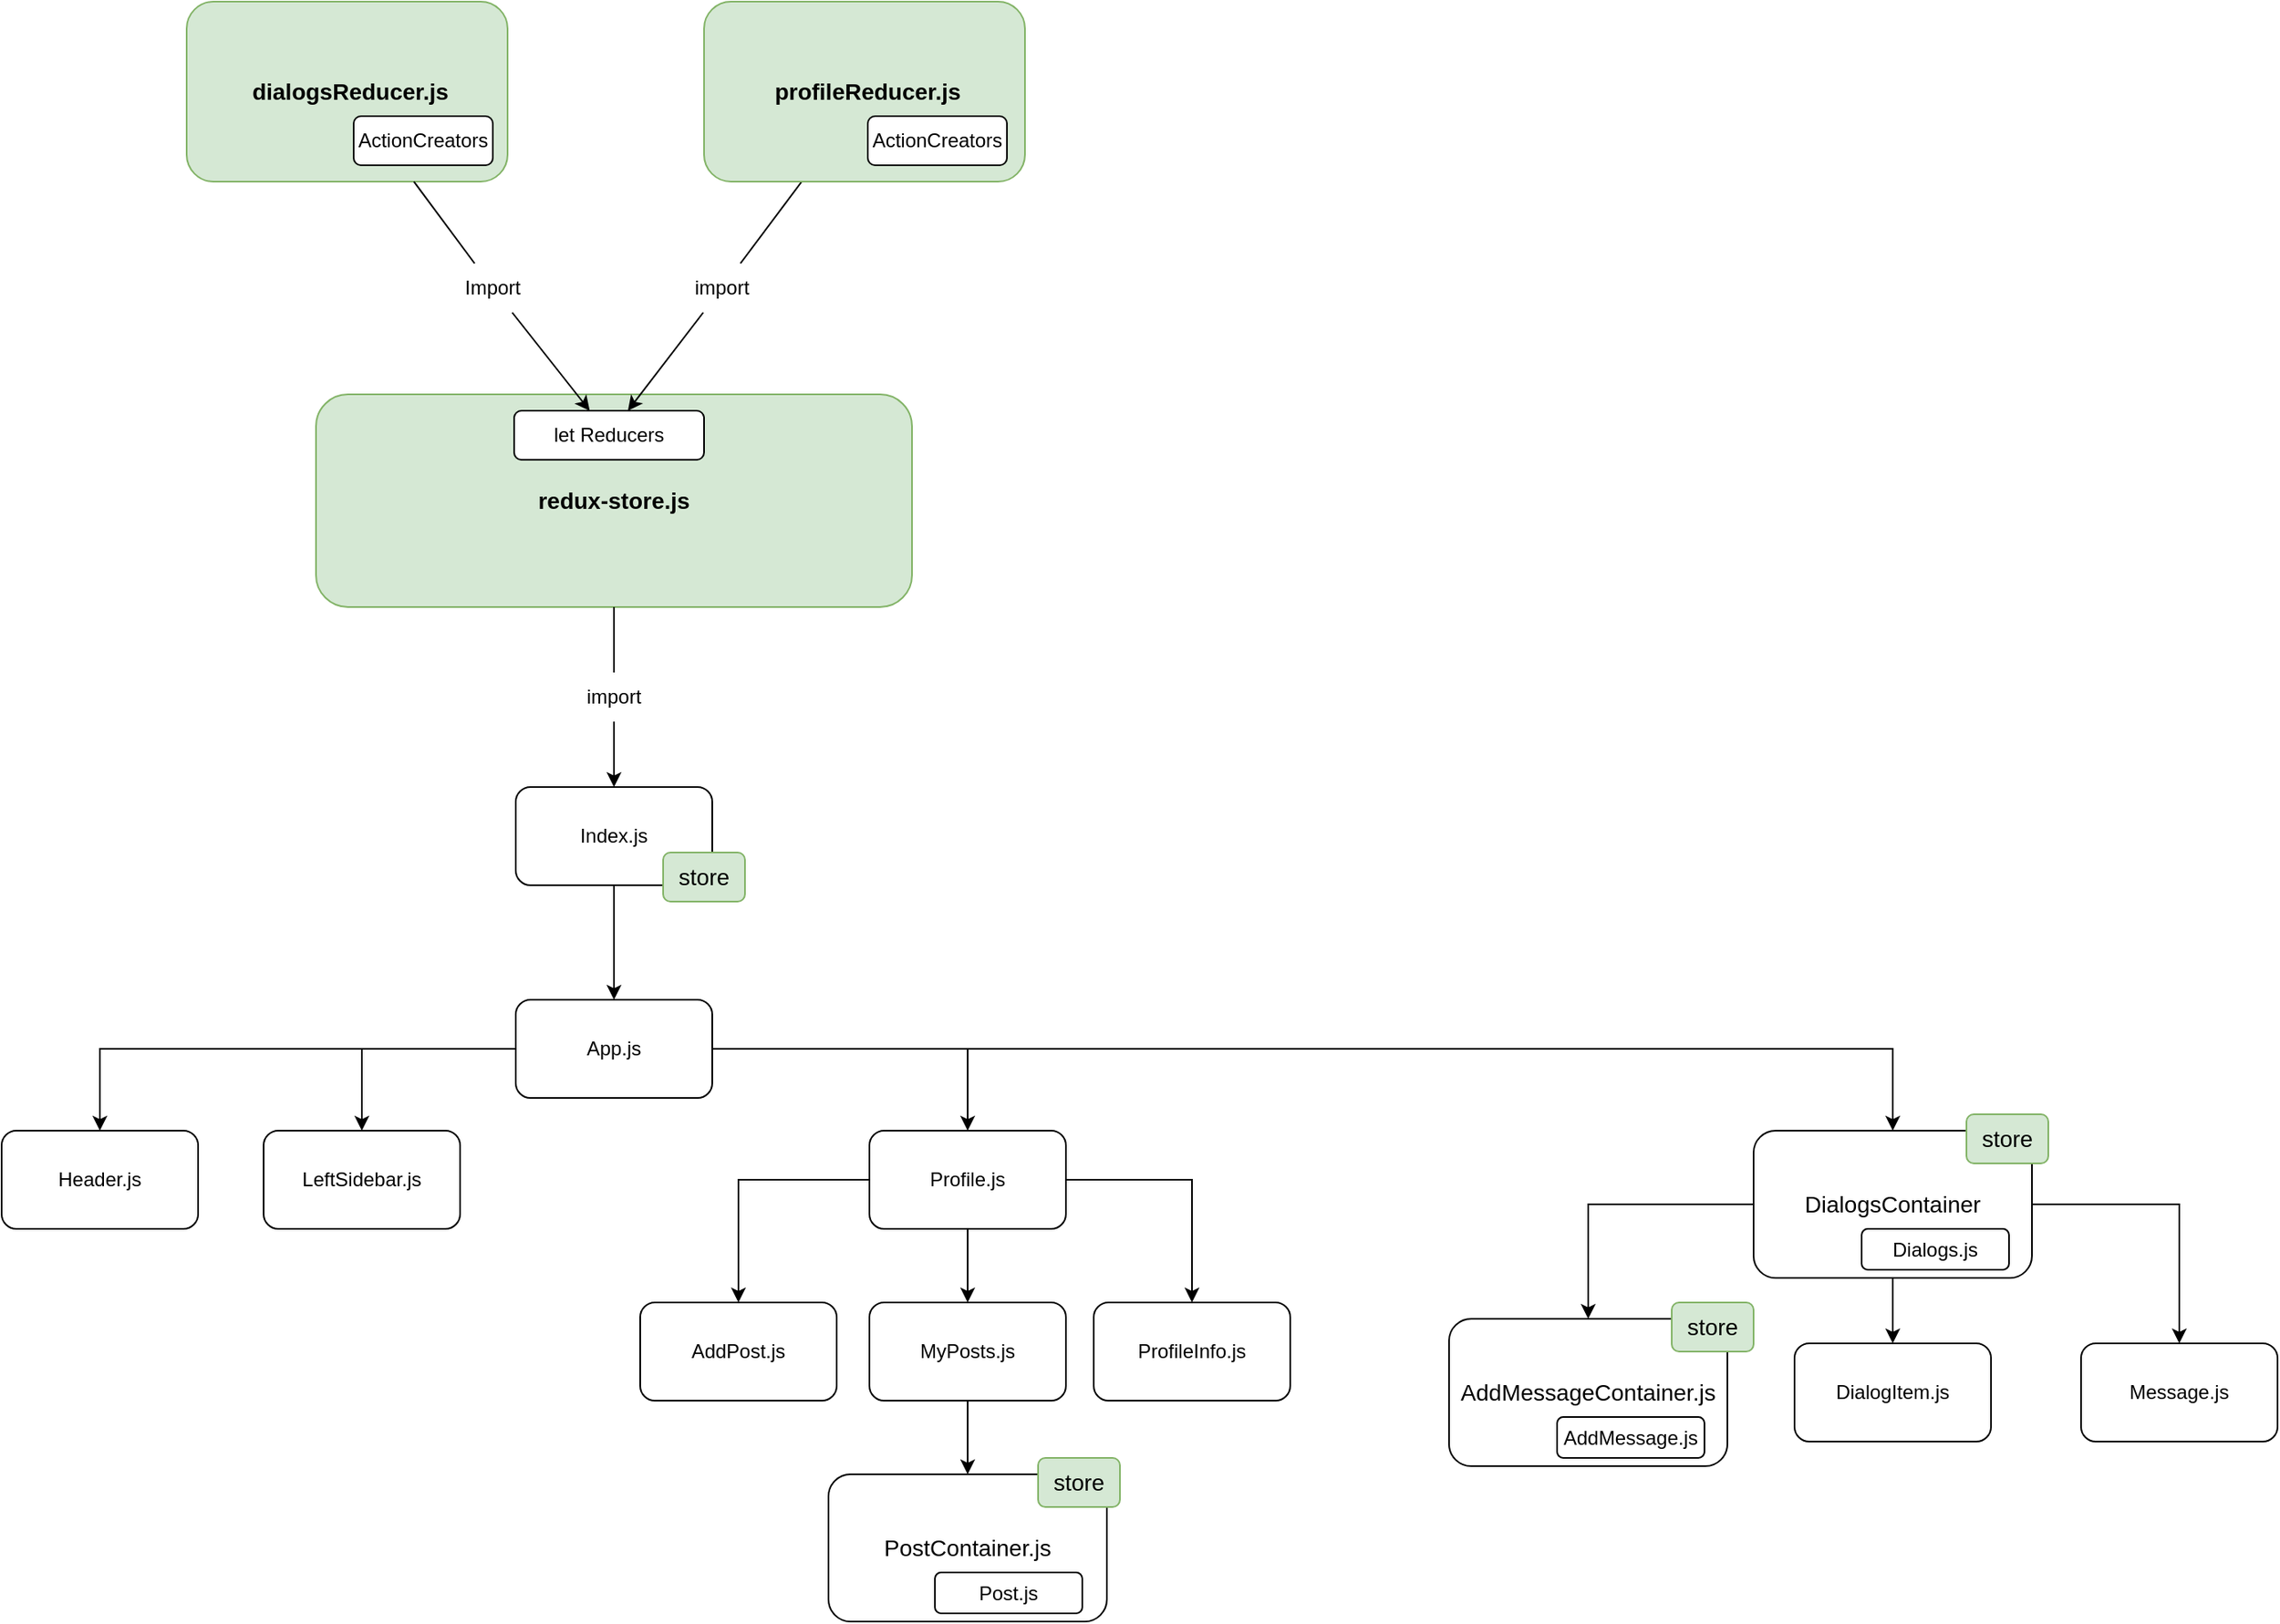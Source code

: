<mxfile version="20.5.2" type="github">
  <diagram id="xHOimHG9-8J5mxC2XHgx" name="Страница 1">
    <mxGraphModel dx="1038" dy="1716" grid="1" gridSize="10" guides="1" tooltips="1" connect="1" arrows="1" fold="1" page="1" pageScale="1" pageWidth="827" pageHeight="1169" math="0" shadow="0">
      <root>
        <mxCell id="0" />
        <mxCell id="1" parent="0" />
        <mxCell id="sAyqPYQirj0qYZEG7BjC-1" style="edgeStyle=orthogonalEdgeStyle;rounded=0;orthogonalLoop=1;jettySize=auto;html=1;" parent="1" source="sAyqPYQirj0qYZEG7BjC-2" target="sAyqPYQirj0qYZEG7BjC-7" edge="1">
          <mxGeometry relative="1" as="geometry" />
        </mxCell>
        <mxCell id="sAyqPYQirj0qYZEG7BjC-2" value="Index.js" style="rounded=1;whiteSpace=wrap;html=1;" parent="1" vertex="1">
          <mxGeometry x="914" y="310" width="120" height="60" as="geometry" />
        </mxCell>
        <mxCell id="sAyqPYQirj0qYZEG7BjC-3" style="edgeStyle=orthogonalEdgeStyle;rounded=0;orthogonalLoop=1;jettySize=auto;html=1;entryX=0.5;entryY=0;entryDx=0;entryDy=0;" parent="1" source="sAyqPYQirj0qYZEG7BjC-7" target="sAyqPYQirj0qYZEG7BjC-9" edge="1">
          <mxGeometry relative="1" as="geometry" />
        </mxCell>
        <mxCell id="sAyqPYQirj0qYZEG7BjC-4" style="edgeStyle=orthogonalEdgeStyle;rounded=0;orthogonalLoop=1;jettySize=auto;html=1;" parent="1" source="sAyqPYQirj0qYZEG7BjC-7" target="sAyqPYQirj0qYZEG7BjC-8" edge="1">
          <mxGeometry relative="1" as="geometry" />
        </mxCell>
        <mxCell id="sAyqPYQirj0qYZEG7BjC-5" style="edgeStyle=orthogonalEdgeStyle;rounded=0;orthogonalLoop=1;jettySize=auto;html=1;entryX=0.5;entryY=0;entryDx=0;entryDy=0;" parent="1" source="sAyqPYQirj0qYZEG7BjC-7" target="sAyqPYQirj0qYZEG7BjC-13" edge="1">
          <mxGeometry relative="1" as="geometry" />
        </mxCell>
        <mxCell id="sAyqPYQirj0qYZEG7BjC-6" style="edgeStyle=orthogonalEdgeStyle;rounded=0;orthogonalLoop=1;jettySize=auto;html=1;" parent="1" source="sAyqPYQirj0qYZEG7BjC-7" target="rBJcAgR5XujiQQtMeJxf-5" edge="1">
          <mxGeometry relative="1" as="geometry">
            <mxPoint x="1765" y="520" as="targetPoint" />
          </mxGeometry>
        </mxCell>
        <mxCell id="sAyqPYQirj0qYZEG7BjC-7" value="App.js" style="rounded=1;whiteSpace=wrap;html=1;" parent="1" vertex="1">
          <mxGeometry x="914" y="440" width="120" height="60" as="geometry" />
        </mxCell>
        <mxCell id="sAyqPYQirj0qYZEG7BjC-8" value="Header.js" style="rounded=1;whiteSpace=wrap;html=1;" parent="1" vertex="1">
          <mxGeometry x="600" y="520" width="120" height="60" as="geometry" />
        </mxCell>
        <mxCell id="sAyqPYQirj0qYZEG7BjC-9" value="LeftSidebar.js" style="rounded=1;whiteSpace=wrap;html=1;" parent="1" vertex="1">
          <mxGeometry x="760" y="520" width="120" height="60" as="geometry" />
        </mxCell>
        <mxCell id="sAyqPYQirj0qYZEG7BjC-10" style="edgeStyle=orthogonalEdgeStyle;rounded=0;orthogonalLoop=1;jettySize=auto;html=1;" parent="1" source="sAyqPYQirj0qYZEG7BjC-13" target="sAyqPYQirj0qYZEG7BjC-21" edge="1">
          <mxGeometry relative="1" as="geometry" />
        </mxCell>
        <mxCell id="sAyqPYQirj0qYZEG7BjC-11" style="edgeStyle=orthogonalEdgeStyle;rounded=0;orthogonalLoop=1;jettySize=auto;html=1;" parent="1" source="sAyqPYQirj0qYZEG7BjC-13" target="sAyqPYQirj0qYZEG7BjC-23" edge="1">
          <mxGeometry relative="1" as="geometry" />
        </mxCell>
        <mxCell id="sAyqPYQirj0qYZEG7BjC-12" style="edgeStyle=orthogonalEdgeStyle;rounded=0;orthogonalLoop=1;jettySize=auto;html=1;" parent="1" source="sAyqPYQirj0qYZEG7BjC-13" target="sAyqPYQirj0qYZEG7BjC-24" edge="1">
          <mxGeometry relative="1" as="geometry" />
        </mxCell>
        <mxCell id="sAyqPYQirj0qYZEG7BjC-13" value="Profile.js" style="rounded=1;whiteSpace=wrap;html=1;" parent="1" vertex="1">
          <mxGeometry x="1130" y="520" width="120" height="60" as="geometry" />
        </mxCell>
        <mxCell id="sAyqPYQirj0qYZEG7BjC-15" style="edgeStyle=orthogonalEdgeStyle;rounded=0;orthogonalLoop=1;jettySize=auto;html=1;" parent="1" source="rBJcAgR5XujiQQtMeJxf-5" target="sAyqPYQirj0qYZEG7BjC-19" edge="1">
          <mxGeometry relative="1" as="geometry">
            <mxPoint x="1765" y="610" as="sourcePoint" />
          </mxGeometry>
        </mxCell>
        <mxCell id="sAyqPYQirj0qYZEG7BjC-16" style="edgeStyle=orthogonalEdgeStyle;rounded=0;orthogonalLoop=1;jettySize=auto;html=1;" parent="1" source="rBJcAgR5XujiQQtMeJxf-5" target="sAyqPYQirj0qYZEG7BjC-20" edge="1">
          <mxGeometry relative="1" as="geometry">
            <mxPoint x="1850" y="565.0" as="sourcePoint" />
          </mxGeometry>
        </mxCell>
        <mxCell id="sAyqPYQirj0qYZEG7BjC-19" value="DialogItem.js" style="rounded=1;whiteSpace=wrap;html=1;" parent="1" vertex="1">
          <mxGeometry x="1695" y="650" width="120" height="60" as="geometry" />
        </mxCell>
        <mxCell id="sAyqPYQirj0qYZEG7BjC-20" value="Message.js" style="rounded=1;whiteSpace=wrap;html=1;" parent="1" vertex="1">
          <mxGeometry x="1870" y="650" width="120" height="60" as="geometry" />
        </mxCell>
        <mxCell id="sAyqPYQirj0qYZEG7BjC-21" value="AddPost.js" style="rounded=1;whiteSpace=wrap;html=1;" parent="1" vertex="1">
          <mxGeometry x="990" y="625" width="120" height="60" as="geometry" />
        </mxCell>
        <mxCell id="sAyqPYQirj0qYZEG7BjC-22" style="edgeStyle=orthogonalEdgeStyle;rounded=0;orthogonalLoop=1;jettySize=auto;html=1;" parent="1" source="sAyqPYQirj0qYZEG7BjC-23" target="uf1OYMd4jkEng7_knEpv-1" edge="1">
          <mxGeometry relative="1" as="geometry">
            <mxPoint x="1190" y="710" as="targetPoint" />
          </mxGeometry>
        </mxCell>
        <mxCell id="sAyqPYQirj0qYZEG7BjC-23" value="MyPosts.js" style="rounded=1;whiteSpace=wrap;html=1;" parent="1" vertex="1">
          <mxGeometry x="1130" y="625" width="120" height="60" as="geometry" />
        </mxCell>
        <mxCell id="sAyqPYQirj0qYZEG7BjC-24" value="ProfileInfo.js" style="rounded=1;whiteSpace=wrap;html=1;" parent="1" vertex="1">
          <mxGeometry x="1267" y="625" width="120" height="60" as="geometry" />
        </mxCell>
        <mxCell id="sAyqPYQirj0qYZEG7BjC-34" value="" style="endArrow=none;html=1;rounded=0;" parent="1" target="sAyqPYQirj0qYZEG7BjC-33" edge="1">
          <mxGeometry width="50" height="50" relative="1" as="geometry">
            <mxPoint x="1088.636" y="-60" as="sourcePoint" />
            <mxPoint x="970.1" y="20" as="targetPoint" />
          </mxGeometry>
        </mxCell>
        <mxCell id="sAyqPYQirj0qYZEG7BjC-35" value="Import" style="text;html=1;strokeColor=none;fillColor=none;align=center;verticalAlign=middle;whiteSpace=wrap;rounded=0;" parent="1" vertex="1">
          <mxGeometry x="870" y="-10" width="60" height="30" as="geometry" />
        </mxCell>
        <mxCell id="sAyqPYQirj0qYZEG7BjC-38" value="" style="rounded=1;whiteSpace=wrap;html=1;fillColor=#d5e8d4;strokeColor=#82b366;" parent="1" vertex="1">
          <mxGeometry x="792" y="70" width="364" height="130" as="geometry" />
        </mxCell>
        <mxCell id="sAyqPYQirj0qYZEG7BjC-28" value="" style="rounded=1;whiteSpace=wrap;html=1;fillColor=#d5e8d4;strokeColor=#82b366;" parent="1" vertex="1">
          <mxGeometry x="713" y="-170" width="196" height="110" as="geometry" />
        </mxCell>
        <mxCell id="sAyqPYQirj0qYZEG7BjC-36" value="" style="endArrow=none;html=1;rounded=0;" parent="1" source="sAyqPYQirj0qYZEG7BjC-28" target="sAyqPYQirj0qYZEG7BjC-35" edge="1">
          <mxGeometry width="50" height="50" relative="1" as="geometry">
            <mxPoint x="819.5" y="-40" as="sourcePoint" />
            <mxPoint x="894.5" y="20" as="targetPoint" />
          </mxGeometry>
        </mxCell>
        <mxCell id="sAyqPYQirj0qYZEG7BjC-27" value="let Reducers" style="rounded=1;whiteSpace=wrap;html=1;" parent="1" vertex="1">
          <mxGeometry x="913" y="80" width="116" height="30" as="geometry" />
        </mxCell>
        <mxCell id="sAyqPYQirj0qYZEG7BjC-31" value="" style="endArrow=classic;html=1;rounded=0;startArrow=none;" parent="1" source="sAyqPYQirj0qYZEG7BjC-35" target="sAyqPYQirj0qYZEG7BjC-27" edge="1">
          <mxGeometry width="50" height="50" relative="1" as="geometry">
            <mxPoint x="621.429" y="30" as="sourcePoint" />
            <mxPoint x="666" y="40" as="targetPoint" />
          </mxGeometry>
        </mxCell>
        <mxCell id="sAyqPYQirj0qYZEG7BjC-32" value="" style="endArrow=classic;html=1;rounded=0;startArrow=none;" parent="1" source="sAyqPYQirj0qYZEG7BjC-33" target="sAyqPYQirj0qYZEG7BjC-27" edge="1">
          <mxGeometry width="50" height="50" relative="1" as="geometry">
            <mxPoint x="726" y="200" as="sourcePoint" />
            <mxPoint x="776" y="150" as="targetPoint" />
          </mxGeometry>
        </mxCell>
        <mxCell id="sAyqPYQirj0qYZEG7BjC-33" value="import" style="text;html=1;strokeColor=none;fillColor=none;align=center;verticalAlign=middle;whiteSpace=wrap;rounded=0;" parent="1" vertex="1">
          <mxGeometry x="1010" y="-10" width="60" height="30" as="geometry" />
        </mxCell>
        <mxCell id="sAyqPYQirj0qYZEG7BjC-39" value="&lt;b style=&quot;font-size: 14px;&quot;&gt;redux-store.js&lt;/b&gt;" style="text;html=1;strokeColor=none;fillColor=none;align=center;verticalAlign=middle;whiteSpace=wrap;rounded=0;fontSize=14;" parent="1" vertex="1">
          <mxGeometry x="919" y="110" width="110" height="50" as="geometry" />
        </mxCell>
        <mxCell id="sAyqPYQirj0qYZEG7BjC-40" value="" style="endArrow=classic;html=1;rounded=0;startArrow=none;" parent="1" source="sAyqPYQirj0qYZEG7BjC-41" target="sAyqPYQirj0qYZEG7BjC-2" edge="1">
          <mxGeometry width="50" height="50" relative="1" as="geometry">
            <mxPoint x="990" y="280" as="sourcePoint" />
            <mxPoint x="1040" y="230" as="targetPoint" />
          </mxGeometry>
        </mxCell>
        <mxCell id="sAyqPYQirj0qYZEG7BjC-41" value="import" style="text;html=1;strokeColor=none;fillColor=none;align=center;verticalAlign=middle;whiteSpace=wrap;rounded=0;" parent="1" vertex="1">
          <mxGeometry x="944" y="240" width="60" height="30" as="geometry" />
        </mxCell>
        <mxCell id="sAyqPYQirj0qYZEG7BjC-42" value="" style="endArrow=none;html=1;rounded=0;" parent="1" source="sAyqPYQirj0qYZEG7BjC-38" target="sAyqPYQirj0qYZEG7BjC-41" edge="1">
          <mxGeometry width="50" height="50" relative="1" as="geometry">
            <mxPoint x="974" y="200" as="sourcePoint" />
            <mxPoint x="974" y="360" as="targetPoint" />
          </mxGeometry>
        </mxCell>
        <mxCell id="vrfLw-TPzT8Bq3_9cUj2-1" value="&lt;b style=&quot;font-size: 14px;&quot;&gt;dialogsReducer.js&lt;/b&gt;" style="text;html=1;strokeColor=none;fillColor=none;align=center;verticalAlign=middle;whiteSpace=wrap;rounded=0;fontSize=14;" parent="1" vertex="1">
          <mxGeometry x="713" y="-130" width="200" height="30" as="geometry" />
        </mxCell>
        <mxCell id="vrfLw-TPzT8Bq3_9cUj2-2" value="ActionCreators" style="rounded=1;whiteSpace=wrap;html=1;" parent="1" vertex="1">
          <mxGeometry x="815" y="-100" width="85" height="30" as="geometry" />
        </mxCell>
        <mxCell id="vrfLw-TPzT8Bq3_9cUj2-5" value="" style="rounded=1;whiteSpace=wrap;html=1;fillColor=#d5e8d4;strokeColor=#82b366;" parent="1" vertex="1">
          <mxGeometry x="1029" y="-170" width="196" height="110" as="geometry" />
        </mxCell>
        <mxCell id="vrfLw-TPzT8Bq3_9cUj2-6" value="&lt;b style=&quot;font-size: 14px;&quot;&gt;profileReducer.js&lt;/b&gt;" style="text;html=1;strokeColor=none;fillColor=none;align=center;verticalAlign=middle;whiteSpace=wrap;rounded=0;fontSize=14;" parent="1" vertex="1">
          <mxGeometry x="1029" y="-130" width="200" height="30" as="geometry" />
        </mxCell>
        <mxCell id="vrfLw-TPzT8Bq3_9cUj2-7" value="ActionCreators" style="rounded=1;whiteSpace=wrap;html=1;" parent="1" vertex="1">
          <mxGeometry x="1129" y="-100" width="85" height="30" as="geometry" />
        </mxCell>
        <mxCell id="k0oIQ6cGJ1n6Gq89hYQ1-1" value="store" style="rounded=1;whiteSpace=wrap;html=1;fontSize=14;fillColor=#d5e8d4;strokeColor=#82b366;" parent="1" vertex="1">
          <mxGeometry x="1004" y="350" width="50" height="30" as="geometry" />
        </mxCell>
        <mxCell id="k0oIQ6cGJ1n6Gq89hYQ1-2" value="AddMessageContainer.js" style="rounded=1;whiteSpace=wrap;html=1;fontSize=14;" parent="1" vertex="1">
          <mxGeometry x="1484" y="635" width="170" height="90" as="geometry" />
        </mxCell>
        <mxCell id="sAyqPYQirj0qYZEG7BjC-18" value="AddMessage.js" style="rounded=1;whiteSpace=wrap;html=1;" parent="1" vertex="1">
          <mxGeometry x="1550" y="695" width="90" height="25" as="geometry" />
        </mxCell>
        <mxCell id="k0oIQ6cGJ1n6Gq89hYQ1-9" style="edgeStyle=orthogonalEdgeStyle;rounded=0;orthogonalLoop=1;jettySize=auto;html=1;" parent="1" source="rBJcAgR5XujiQQtMeJxf-5" target="k0oIQ6cGJ1n6Gq89hYQ1-2" edge="1">
          <mxGeometry relative="1" as="geometry">
            <mxPoint x="1680" y="565.0" as="sourcePoint" />
            <mxPoint x="1509.999" y="605" as="targetPoint" />
          </mxGeometry>
        </mxCell>
        <mxCell id="rBJcAgR5XujiQQtMeJxf-5" value="DialogsContainer" style="rounded=1;whiteSpace=wrap;html=1;fontSize=14;" parent="1" vertex="1">
          <mxGeometry x="1670" y="520" width="170" height="90" as="geometry" />
        </mxCell>
        <mxCell id="rBJcAgR5XujiQQtMeJxf-6" value="Dialogs.js" style="rounded=1;whiteSpace=wrap;html=1;" parent="1" vertex="1">
          <mxGeometry x="1736" y="580" width="90" height="25" as="geometry" />
        </mxCell>
        <mxCell id="rBJcAgR5XujiQQtMeJxf-7" value="store" style="rounded=1;whiteSpace=wrap;html=1;fontSize=14;fillColor=#d5e8d4;strokeColor=#82b366;" parent="1" vertex="1">
          <mxGeometry x="1620" y="625" width="50" height="30" as="geometry" />
        </mxCell>
        <mxCell id="rBJcAgR5XujiQQtMeJxf-8" value="store" style="rounded=1;whiteSpace=wrap;html=1;fontSize=14;fillColor=#d5e8d4;strokeColor=#82b366;" parent="1" vertex="1">
          <mxGeometry x="1800" y="510" width="50" height="30" as="geometry" />
        </mxCell>
        <mxCell id="uf1OYMd4jkEng7_knEpv-1" value="PostContainer.js" style="rounded=1;whiteSpace=wrap;html=1;fontSize=14;" vertex="1" parent="1">
          <mxGeometry x="1105" y="730" width="170" height="90" as="geometry" />
        </mxCell>
        <mxCell id="uf1OYMd4jkEng7_knEpv-2" value="Post.js" style="rounded=1;whiteSpace=wrap;html=1;" vertex="1" parent="1">
          <mxGeometry x="1170" y="790" width="90" height="25" as="geometry" />
        </mxCell>
        <mxCell id="uf1OYMd4jkEng7_knEpv-3" value="store" style="rounded=1;whiteSpace=wrap;html=1;fontSize=14;fillColor=#d5e8d4;strokeColor=#82b366;" vertex="1" parent="1">
          <mxGeometry x="1233" y="720" width="50" height="30" as="geometry" />
        </mxCell>
      </root>
    </mxGraphModel>
  </diagram>
</mxfile>
